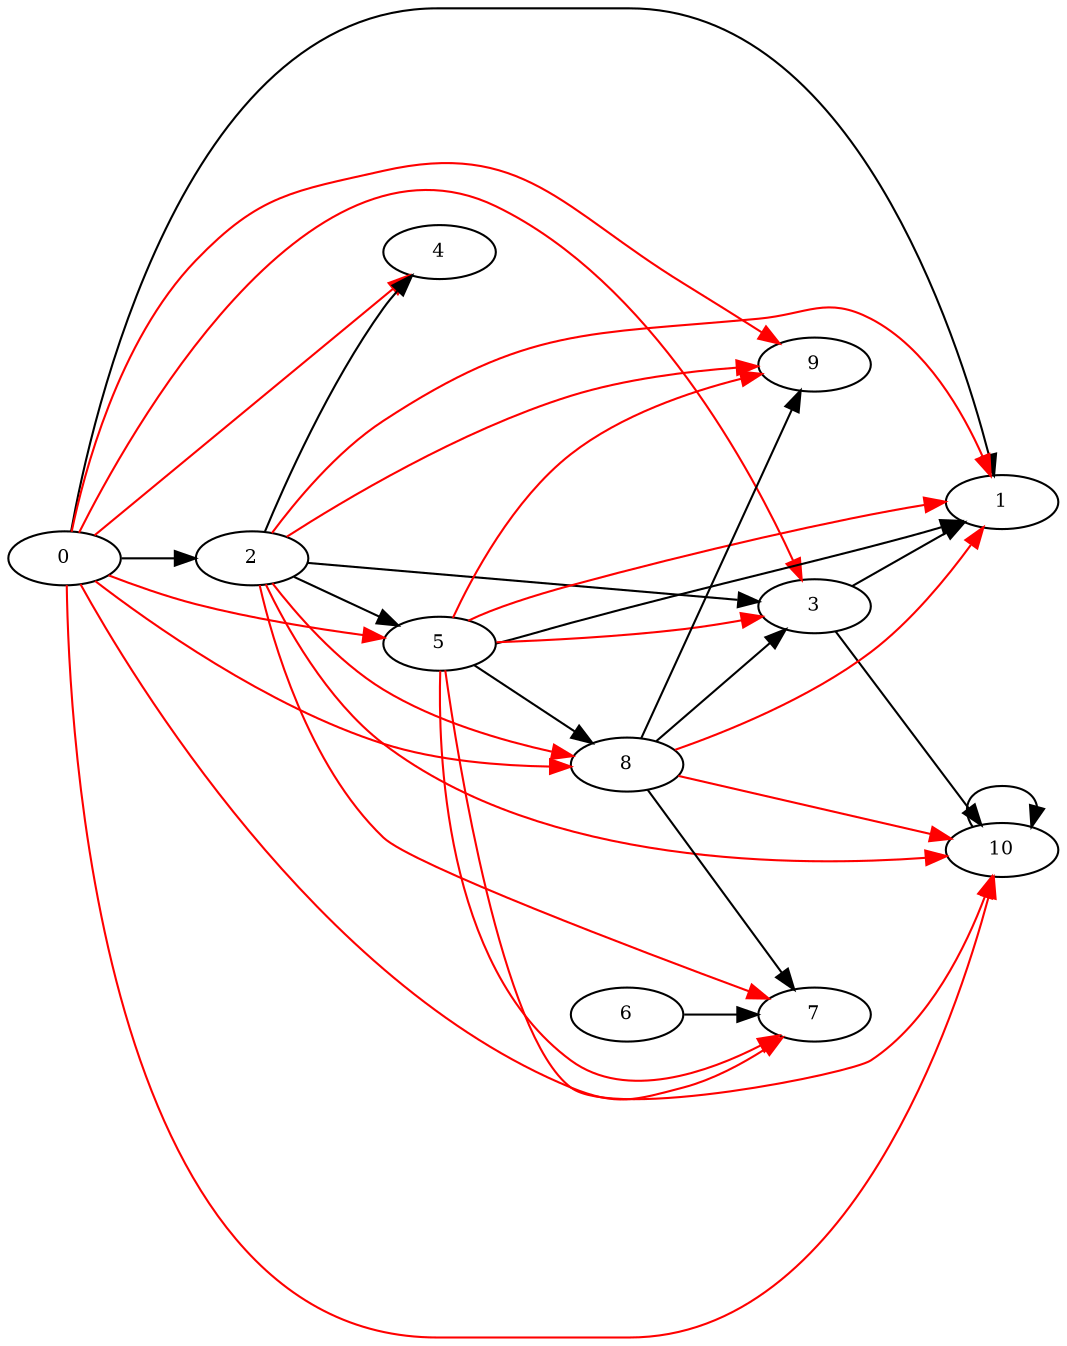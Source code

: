 digraph test_network1 {
    rankdir="LR"
    node [fontsize=9, shape=ellipse, height=0.25]

    0 -> 1;
    0 -> 2;
    2 -> 3;
    2 -> 4;
    2 -> 5;
    3 -> 1;
    5 -> 1;
    3 -> 10;
    5 -> 8;
    6 -> 7;
    8 -> 3;
    8 -> 7;
    8 -> 9;
    10 -> 10;
    subgraph added  {
        edge [color=red];
        0 -> 3;
        0 -> 4;
        0 -> 5;
        0 -> 7;
        0 -> 8;
        0 -> 9;
        0 -> 10;
        2 -> 1;
        2 -> 7;
        2 -> 8;
        2 -> 9;
        2 -> 10;
        5 -> 1;
        5 -> 3;
        5 -> 7;
        5 -> 9;
        5 -> 10;
        8 -> 1;
        8 -> 10;
    }
    
}
